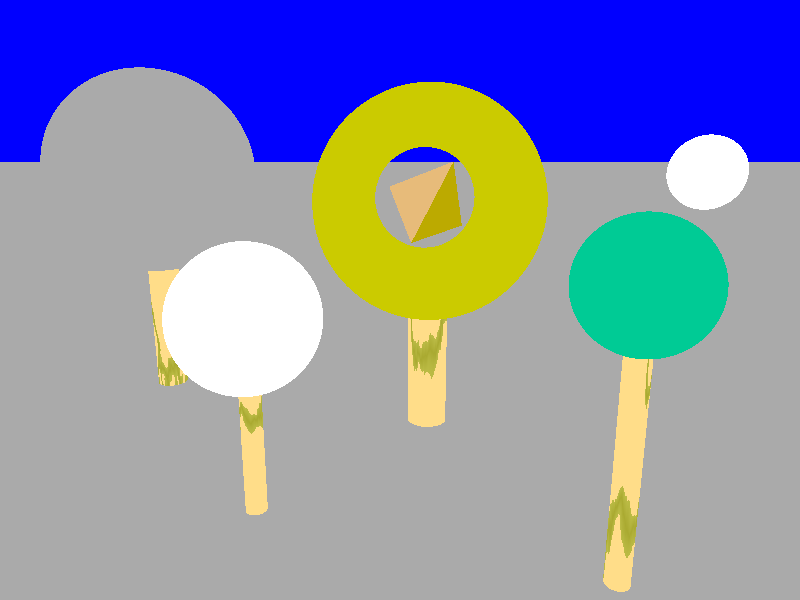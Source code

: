 // Persistence Of Vision raytracer version 2.0 sample file.

// By Tom Price


#include "shapes.inc"
#include "colors.inc"
#include "textures.inc"

camera {
   location <0.0, 35.0, -150.0>
   up <0.0, 1.0, 0.0>
   right <4/3, 0.0, 0.0>
   look_at <0.0, 0.0, 0.0>
}

fog {
   colour red 0.5 green 0.5 blue 0.5 distance 1000.0
}

/*The floor*/
plane { y, -60.0
   pigment {
      checker colour Brown colour LightGray
      quick_colour Gray40
      scale 40.0
      translate -5.0*x
   }
   finish {
      crand 0.05 
      ambient 0.2
      diffuse 0.7
      reflection 0.3
      phong 1.0
      phong_size 20.0
   }
}

/*The Sky*/
sphere { <0.0, -40000.0, 0.0>, 50000.0
   pigment {
      Bright_Blue_Sky
      quick_colour Blue
      scale <6000.0, 3000.0, 3000.0>
      rotate -30*y
   }
   finish {
      crand 0.05 
      ambient 0.7
      diffuse 0.0
   }
}

union {
   intersection {
      sphere { <0.0, 0.0, 0.0>, 40.0 }
      object { Cylinder_Z scale <20.0, 20.0, 1.0> inverse }

      pigment { colour red 0.6 green 0.6 blue 0.0 }
      finish {
         crand 0.05
         ambient 0.1
         diffuse 0.7
         reflection 0.7
         brilliance 6.0
         specular 0.5
      }
   }

   union {
      triangle {
         <-1.0, 0.0, -0.5773502>
         < 1.0, 0.0, -0.5773502>
         < 0.0, 0.0,  1.1547005>

         pigment { Gold }
         finish {
            crand 0.05
            ambient 0.1
            diffuse 0.7
            reflection 0.4
            brilliance 6.0
            specular 0.5
         }
      }

      triangle {
         <-1.0, 0.0, -0.5773502>
         < 0.0, 0.0,  1.1547005>
         < 0.0, 1.6329931,  0.0>

         pigment { Gold }
         finish {
            crand 0.05
            ambient 0.1
            diffuse 0.7
            reflection 0.4
            brilliance 6.0
            specular 0.5
         }
      }

      triangle {
         <1.0, 0.0, -0.5773502>
         <0.0, 0.0, 1.1547005>
         <0.0, 1.6329931,  0.0>

         pigment { Gold }
         finish {
            crand 0.05
            ambient 0.1
            diffuse 0.7
            reflection 0.4
            brilliance 6.0
            specular 0.5
         }
      }

      triangle {
         <-1.0, 0.0, -0.5773502>
         < 1.0, 0.0, -0.5773502>
         < 0.0, 1.6329931,  0.0>

         pigment { colour red 0.5 green 0.4 blue 0.0 }
         finish {
            crand 0.05
            ambient 0.4
            diffuse 0.6
            reflection 0.2
            brilliance 6.0
         }
      }

      translate -0.4082886*y
      scale 15.0
      rotate <-45.0, -50.0, 10.0>
   }

   intersection {
      object { Cylinder_Y scale <7.0, 1.0, 7.0> }
      plane { y, -20.0 }

      pigment {
         Pine_Wood
         scale <10.0, 100.0, 10.0> 
      }
      finish {
         crand 0.05
         ambient 0.1
         diffuse 0.7
         reflection 0.5
         specular 0.5
      }
   }

   translate <10.0, 20.0, 60.0>
}

union {
   sphere {
      <0.0, 0.0, 0.0>, 20.0
      texture {
         Glass
         finish { crand 0.05 }
      }
   }          

   intersection {
      object { Cylinder_Y scale <3.0, 1.0, 3.0> }
      plane { y, 0.0 }

      pigment {
         Pine_Wood
         scale <10.0, 50.0, 10.0>
      }
      finish {
         crand 0.05
         ambient 0.1
         diffuse 0.7
         reflection 0.5
         specular 0.5
      }
   }

   translate <-40.0, -5.0, -0.0>
}

union {
   sphere { <0.0, 0.0, 0.0>, 15.0
      pigment { colour red 0.0 green 0.6 blue 0.3 }
      finish {
         crand 0.05
         ambient 0.1
         diffuse 0.5
         reflection 0.5
         brilliance 3.0
         specular 0.1
      }
   }

   intersection {
      object { Cylinder_Y scale <3.0, 1.0, 3.0> }
      plane { y, 0.0 }

      pigment {
         Pine_Wood
         scale <10.0, 100.0, 10.0>
      }
      finish {
         crand 0.05
         ambient 0.1
         diffuse 0.7
         reflection 0.5
         specular 0.5
      }
   }

   translate <50.0, 10.0, -30>
}

sphere { <250.0, 25.0, 350.0>, 30.0
   texture {
      Glass
      finish { crand 0.05 }
   }
}      

union {
   sphere { <0.0, 0.0, 0.0>, 40.0
      pigment {
         /* imagemap <1.0 -1.0 0.0> gif "city01.gif" once */
         Gray40
         scale 75
         translate <-127.5, -7.5, 100.0> 
      }
      finish {
         ambient 0.1
         diffuse 0.5
         reflection 0.2
         /* refraction 0.4*/
         /* ior 1.2       */
         phong 0.1
         phong_size 10
      }
   }          

   intersection {
      object { Cylinder_Y scale <6.0, 1.0, 6.0> }
      plane { y, -20.0 }

      pigment {
         Pine_Wood
         scale <10.0, 50.0, 10.0>
      }
      finish {
         crand 0.05
         ambient 0.1
         diffuse 0.7
         reflection 0.5
         specular 0.5
      }
   }
   translate <-100.0, 30.0, 100.0>
}

light_source { <-100.0, 100.0, -200.0> colour White }
